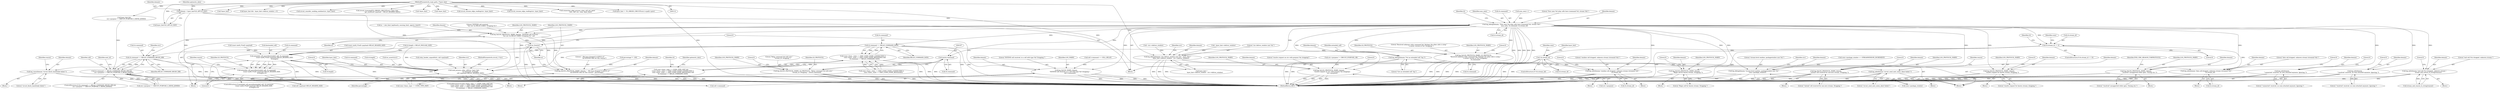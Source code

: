 digraph "0_tor_56a7c5bc15e0447203a491c1ee37de9939ad1dcd@API" {
"1000126" [label="(Call,domain = layer_hint?LD_APP:LD_EXIT)"];
"1000118" [label="(MethodParameterIn,crypt_path_t *layer_hint)"];
"1000149" [label="(Call,log_debug(domain, \"Now seen %d relay cells here (command %d, stream %d).\",\n            num_seen, rh.command, rh.stream_id))"];
"1000174" [label="(Call,rh.stream_id == 0)"];
"1000406" [label="(Call,log_info(domain,\"data cell dropped, unknown stream (streamid %d).\",\n                 rh.stream_id))"];
"1000849" [label="(Call,!rh.stream_id)"];
"1000928" [label="(Call,log_info(domain,\"sendme cell dropped, unknown stream (streamid %d).\",\n                 rh.stream_id))"];
"1000196" [label="(Call,(int)rh.command)"];
"1000192" [label="(Call,log_fn(LOG_PROTOCOL_WARN, LD_PROTOCOL, \"Relay command %d with zero \"\n               \"stream_id. Dropping.\", (int)rh.command))"];
"1000237" [label="(Call,rh.command == RELAY_COMMAND_DATA)"];
"1000221" [label="(Call,(conn->base_.state == EXIT_CONN_STATE_CONNECTING ||\n         conn->base_.state == EXIT_CONN_STATE_RESOLVING) &&\n        rh.command == RELAY_COMMAND_DATA)"];
"1000213" [label="(Call,conn->base_.type == CONN_TYPE_EXIT &&\n        (conn->base_.state == EXIT_CONN_STATE_CONNECTING ||\n         conn->base_.state == EXIT_CONN_STATE_RESOLVING) &&\n        rh.command == RELAY_COMMAND_DATA)"];
"1000314" [label="(Call,rh.command == RELAY_COMMAND_BEGIN_DIR)"];
"1000313" [label="(Call,rh.command == RELAY_COMMAND_BEGIN_DIR &&\n          circ->purpose != CIRCUIT_PURPOSE_S_REND_JOINED)"];
"1000659" [label="(Call,extended_cell_parse(&extended_cell, rh.command,\n                        (const uint8_t*)cell->payload+RELAY_HEADER_SIZE,\n                        rh.length))"];
"1000658" [label="(Call,extended_cell_parse(&extended_cell, rh.command,\n                        (const uint8_t*)cell->payload+RELAY_HEADER_SIZE,\n                        rh.length)<0)"];
"1001039" [label="(Call,rend_process_relay_cell(circ, layer_hint,\n                              rh.command, rh.length,\n                              cell->payload+RELAY_HEADER_SIZE))"];
"1001055" [label="(Call,log_fn(LOG_PROTOCOL_WARN, LD_PROTOCOL,\n         \"Received unknown relay command %d. Perhaps the other side is using \"\n         \"a newer version of Tor? Dropping.\",\n         rh.command))"];
"1000306" [label="(Call,log_fn(LOG_PROTOCOL_WARN, domain,\n                \"Begin cell for known stream. Dropping.\"))"];
"1000388" [label="(Call,log_debug(domain,\"circ deliver_window now %d.\", layer_hint ?\n                layer_hint->deliver_window : circ->deliver_window))"];
"1000475" [label="(Call,log_info(domain,\"end cell (%s) dropped, unknown stream.\",\n                 stream_end_reason_to_string(reason)))"];
"1000558" [label="(Call,log_fn(LOG_PROTOCOL_WARN, domain,\n               \"'extend' cell received for non-zero stream. Dropping.\"))"];
"1000613" [label="(Call,log_fn(LOG_PROTOCOL_WARN, domain, \"EXTEND cell received, \"\n                   \"but not via RELAY_EARLY. Dropping.%s\", m))"];
"1000618" [label="(Call,log_fn(LOG_PROTOCOL_WARN, domain, \"  (We have dropped %.02f%% of \"\n                   \"all EXTEND cells for this reason)\", percentage))"];
"1000623" [label="(Call,tor_free(m))"];
"1000627" [label="(Call,log_fn(LOG_WARN, domain,\n                 \"EXTEND cell received, in a cell with type %d! Dropping.\",\n                 cell->command))"];
"1000652" [label="(Call,log_debug(domain,\"Got an extended cell! Yay.\"))"];
"1000696" [label="(Call,log_warn(domain,\"circuit_finish_handshake failed.\"))"];
"1000710" [label="(Call,log_info(domain,\"circuit_send_next_onion_skin() failed.\"))"];
"1000842" [label="(Call,log_info(domain,\n               \"'connected' received, no conn attached anymore. Ignoring.\"))"];
"1000941" [label="(Call,log_debug(domain,\"stream-level sendme, packagewindow now %d.\",\n                conn->package_window))"];
"1000985" [label="(Call,log_fn(LOG_PROTOCOL_WARN, domain,\n               \"resolve request for known stream; dropping.\"))"];
"1000999" [label="(Call,log_fn(LOG_PROTOCOL_WARN, domain,\n               \"resolve request on circ with purpose %d; dropping\",\n               circ->purpose))"];
"1001018" [label="(Call,log_fn(LOG_PROTOCOL_WARN, domain,\n               \"'resolved' unsupported while open. Closing circ.\"))"];
"1001025" [label="(Call,log_info(domain,\n               \"'resolved' received, no conn attached anymore. Ignoring.\"))"];
"1000629" [label="(Identifier,domain)"];
"1000251" [label="(Identifier,rh)"];
"1000363" [label="(Call,!layer_hint)"];
"1000388" [label="(Call,log_debug(domain,\"circ deliver_window now %d.\", layer_hint ?\n                layer_hint->deliver_window : circ->deliver_window))"];
"1000662" [label="(Call,rh.command)"];
"1001027" [label="(Literal,\"'resolved' received, no conn attached anymore. Ignoring.\")"];
"1000391" [label="(Call,layer_hint ?\n                layer_hint->deliver_window : circ->deliver_window)"];
"1000354" [label="(Call,layer_hint && --layer_hint->deliver_window < 0)"];
"1000696" [label="(Call,log_warn(domain,\"circuit_finish_handshake failed.\"))"];
"1000184" [label="(Block,)"];
"1000127" [label="(Identifier,domain)"];
"1001039" [label="(Call,rend_process_relay_cell(circ, layer_hint,\n                              rh.command, rh.length,\n                              cell->payload+RELAY_HEADER_SIZE))"];
"1000222" [label="(Call,conn->base_.state == EXIT_CONN_STATE_CONNECTING ||\n         conn->base_.state == EXIT_CONN_STATE_RESOLVING)"];
"1001063" [label="(Literal,0)"];
"1000141" [label="(Call,relay_header_unpack(&rh, cell->payload))"];
"1000478" [label="(Call,stream_end_reason_to_string(reason))"];
"1000267" [label="(Call,layer_hint &&\n          circ->purpose != CIRCUIT_PURPOSE_S_REND_JOINED)"];
"1000850" [label="(Call,rh.stream_id)"];
"1001059" [label="(Call,rh.command)"];
"1000389" [label="(Identifier,domain)"];
"1000206" [label="(Identifier,conn)"];
"1001018" [label="(Call,log_fn(LOG_PROTOCOL_WARN, domain,\n               \"'resolved' unsupported while open. Closing circ.\"))"];
"1000315" [label="(Call,rh.command)"];
"1000202" [label="(Literal,0)"];
"1000613" [label="(Call,log_fn(LOG_PROTOCOL_WARN, domain, \"EXTEND cell received, \"\n                   \"but not via RELAY_EARLY. Dropping.%s\", m))"];
"1000926" [label="(Identifier,conn)"];
"1000151" [label="(Literal,\"Now seen %d relay cells here (command %d, stream %d).\")"];
"1000214" [label="(Call,conn->base_.type == CONN_TYPE_EXIT)"];
"1000843" [label="(Identifier,domain)"];
"1000150" [label="(Identifier,domain)"];
"1000309" [label="(Literal,\"Begin cell for known stream. Dropping.\")"];
"1000990" [label="(Literal,0)"];
"1000135" [label="(Identifier,optimistic_data)"];
"1000357" [label="(Call,--layer_hint->deliver_window)"];
"1000306" [label="(Call,log_fn(LOG_PROTOCOL_WARN, domain,\n                \"Begin cell for known stream. Dropping.\"))"];
"1000390" [label="(Literal,\"circ deliver_window now %d.\")"];
"1000399" [label="(Call,circuit_consider_sending_sendme(circ, layer_hint))"];
"1000241" [label="(Identifier,RELAY_COMMAND_DATA)"];
"1000558" [label="(Call,log_fn(LOG_PROTOCOL_WARN, domain,\n               \"'extend' cell received for non-zero stream. Dropping.\"))"];
"1000196" [label="(Call,(int)rh.command)"];
"1000192" [label="(Call,log_fn(LOG_PROTOCOL_WARN, LD_PROTOCOL, \"Relay command %d with zero \"\n               \"stream_id. Dropping.\", (int)rh.command))"];
"1000312" [label="(ControlStructure,if (rh.command == RELAY_COMMAND_BEGIN_DIR &&\n          circ->purpose != CIRCUIT_PURPOSE_S_REND_JOINED))"];
"1000984" [label="(Block,)"];
"1000712" [label="(Literal,\"circuit_send_next_onion_skin() failed.\")"];
"1001057" [label="(Identifier,LD_PROTOCOL)"];
"1000686" [label="(Identifier,reason)"];
"1000195" [label="(Literal,\"Relay command %d with zero \"\n               \"stream_id. Dropping.\")"];
"1000305" [label="(Block,)"];
"1000563" [label="(Literal,0)"];
"1000635" [label="(Literal,0)"];
"1000198" [label="(Call,rh.command)"];
"1000194" [label="(Identifier,LD_PROTOCOL)"];
"1000665" [label="(Call,(const uint8_t*)cell->payload+RELAY_HEADER_SIZE)"];
"1000819" [label="(Call,circuit_truncated(TO_ORIGIN_CIRCUIT(circ), layer_hint,\n                        get_uint8(cell->payload + RELAY_HEADER_SIZE)))"];
"1000407" [label="(Identifier,domain)"];
"1000623" [label="(Call,tor_free(m))"];
"1000987" [label="(Identifier,domain)"];
"1000408" [label="(Literal,\"data cell dropped, unknown stream (streamid %d).\")"];
"1001001" [label="(Identifier,domain)"];
"1001064" [label="(MethodReturn,RET)"];
"1000560" [label="(Identifier,domain)"];
"1001002" [label="(Literal,\"resolve request on circ with purpose %d; dropping\")"];
"1000126" [label="(Call,domain = layer_hint?LD_APP:LD_EXIT)"];
"1001021" [label="(Literal,\"'resolved' unsupported while open. Closing circ.\")"];
"1000476" [label="(Identifier,domain)"];
"1000617" [label="(Identifier,m)"];
"1000213" [label="(Call,conn->base_.type == CONN_TYPE_EXIT &&\n        (conn->base_.state == EXIT_CONN_STATE_CONNECTING ||\n         conn->base_.state == EXIT_CONN_STATE_RESOLVING) &&\n        rh.command == RELAY_COMMAND_DATA)"];
"1000409" [label="(Call,rh.stream_id)"];
"1000559" [label="(Identifier,LOG_PROTOCOL_WARN)"];
"1000675" [label="(Literal,0)"];
"1001055" [label="(Call,log_fn(LOG_PROTOCOL_WARN, LD_PROTOCOL,\n         \"Received unknown relay command %d. Perhaps the other side is using \"\n         \"a newer version of Tor? Dropping.\",\n         rh.command))"];
"1000311" [label="(Literal,0)"];
"1000993" [label="(Call,circ->purpose != CIRCUIT_PURPOSE_OR)"];
"1000308" [label="(Identifier,domain)"];
"1000119" [label="(Block,)"];
"1000643" [label="(Call,!layer_hint)"];
"1001048" [label="(Call,cell->payload+RELAY_HEADER_SIZE)"];
"1000622" [label="(Identifier,percentage)"];
"1000162" [label="(Identifier,rh)"];
"1000260" [label="(Block,)"];
"1000678" [label="(Identifier,LD_PROTOCOL)"];
"1000985" [label="(Call,log_fn(LOG_PROTOCOL_WARN, domain,\n               \"resolve request for known stream; dropping.\"))"];
"1001040" [label="(Identifier,circ)"];
"1000659" [label="(Call,extended_cell_parse(&extended_cell, rh.command,\n                        (const uint8_t*)cell->payload+RELAY_HEADER_SIZE,\n                        rh.length))"];
"1000307" [label="(Identifier,LOG_PROTOCOL_WARN)"];
"1000477" [label="(Literal,\"end cell (%s) dropped, unknown stream.\")"];
"1000152" [label="(Identifier,num_seen)"];
"1000618" [label="(Call,log_fn(LOG_PROTOCOL_WARN, domain, \"  (We have dropped %.02f%% of \"\n                   \"all EXTEND cells for this reason)\", percentage))"];
"1000842" [label="(Call,log_info(domain,\n               \"'connected' received, no conn attached anymore. Ignoring.\"))"];
"1000595" [label="(Call,m = rate_limit_log(&early_warning_limit, approx_time()))"];
"1000610" [label="(Call,percentage *= 100)"];
"1000658" [label="(Call,extended_cell_parse(&extended_cell, rh.command,\n                        (const uint8_t*)cell->payload+RELAY_HEADER_SIZE,\n                        rh.length)<0)"];
"1000998" [label="(Block,)"];
"1000212" [label="(ControlStructure,if (conn->base_.type == CONN_TYPE_EXIT &&\n        (conn->base_.state == EXIT_CONN_STATE_CONNECTING ||\n         conn->base_.state == EXIT_CONN_STATE_RESOLVING) &&\n        rh.command == RELAY_COMMAND_DATA))"];
"1000653" [label="(Identifier,domain)"];
"1000153" [label="(Call,rh.command)"];
"1000695" [label="(Block,)"];
"1000475" [label="(Call,log_info(domain,\"end cell (%s) dropped, unknown stream.\",\n                 stream_end_reason_to_string(reason)))"];
"1000855" [label="(Identifier,layer_hint)"];
"1000927" [label="(Block,)"];
"1000810" [label="(Call,!layer_hint)"];
"1001058" [label="(Literal,\"Received unknown relay command %d. Perhaps the other side is using \"\n         \"a newer version of Tor? Dropping.\")"];
"1000630" [label="(Literal,\"EXTEND cell received, in a cell with type %d! Dropping.\")"];
"1000627" [label="(Call,log_fn(LOG_WARN, domain,\n                 \"EXTEND cell received, in a cell with type %d! Dropping.\",\n                 cell->command))"];
"1000919" [label="(Call,circuit_resume_edge_reading(circ, layer_hint))"];
"1000884" [label="(Call,circuit_resume_edge_reading(circ, layer_hint))"];
"1000160" [label="(Call,rh.length > RELAY_PAYLOAD_SIZE)"];
"1000626" [label="(Block,)"];
"1000116" [label="(MethodParameterIn,circuit_t *circ)"];
"1000654" [label="(Literal,\"Got an extended cell! Yay.\")"];
"1001054" [label="(Literal,0)"];
"1000615" [label="(Identifier,domain)"];
"1000848" [label="(ControlStructure,if (!rh.stream_id))"];
"1000347" [label="(Identifier,cell)"];
"1000249" [label="(Call,connection_edge_process_relay_cell_not_open(\n               &rh, cell, circ, conn, layer_hint))"];
"1001003" [label="(Call,circ->purpose)"];
"1000846" [label="(Literal,0)"];
"1001041" [label="(Identifier,layer_hint)"];
"1000928" [label="(Call,log_info(domain,\"sendme cell dropped, unknown stream (streamid %d).\",\n                 rh.stream_id))"];
"1001007" [label="(Literal,0)"];
"1000244" [label="(Identifier,optimistic_data)"];
"1000557" [label="(Block,)"];
"1000149" [label="(Call,log_debug(domain, \"Now seen %d relay cells here (command %d, stream %d).\",\n            num_seen, rh.command, rh.stream_id))"];
"1000406" [label="(Call,log_info(domain,\"data cell dropped, unknown stream (streamid %d).\",\n                 rh.stream_id))"];
"1000949" [label="(Identifier,circ)"];
"1001042" [label="(Call,rh.command)"];
"1000661" [label="(Identifier,extended_cell)"];
"1000474" [label="(Block,)"];
"1000601" [label="(Block,)"];
"1000619" [label="(Identifier,LOG_PROTOCOL_WARN)"];
"1000628" [label="(Identifier,LOG_WARN)"];
"1000288" [label="(Call,layer_hint != TO_ORIGIN_CIRCUIT(circ)->cpath->prev)"];
"1000986" [label="(Identifier,LOG_PROTOCOL_WARN)"];
"1000319" [label="(Call,circ->purpose != CIRCUIT_PURPOSE_S_REND_JOINED)"];
"1001025" [label="(Call,log_info(domain,\n               \"'resolved' received, no conn attached anymore. Ignoring.\"))"];
"1001029" [label="(Literal,0)"];
"1000631" [label="(Call,cell->command)"];
"1000941" [label="(Call,log_debug(domain,\"stream-level sendme, packagewindow now %d.\",\n                conn->package_window))"];
"1000710" [label="(Call,log_info(domain,\"circuit_send_next_onion_skin() failed.\"))"];
"1000942" [label="(Identifier,domain)"];
"1000405" [label="(Block,)"];
"1000714" [label="(Identifier,reason)"];
"1000709" [label="(Block,)"];
"1000221" [label="(Call,(conn->base_.state == EXIT_CONN_STATE_CONNECTING ||\n         conn->base_.state == EXIT_CONN_STATE_RESOLVING) &&\n        rh.command == RELAY_COMMAND_DATA)"];
"1001045" [label="(Call,rh.length)"];
"1000327" [label="(Identifier,next_id)"];
"1000147" [label="(Call,num_seen++)"];
"1000586" [label="(Call,cell->command == CELL_RELAY)"];
"1000616" [label="(Literal,\"EXTEND cell received, \"\n                   \"but not via RELAY_EARLY. Dropping.%s\")"];
"1001056" [label="(Identifier,LOG_PROTOCOL_WARN)"];
"1000193" [label="(Identifier,LOG_PROTOCOL_WARN)"];
"1000988" [label="(Literal,\"resolve request for known stream; dropping.\")"];
"1000238" [label="(Call,rh.command)"];
"1000697" [label="(Identifier,domain)"];
"1001017" [label="(Block,)"];
"1000139" [label="(Call,tor_assert(circ))"];
"1000175" [label="(Call,rh.stream_id)"];
"1000481" [label="(Literal,0)"];
"1000614" [label="(Identifier,LOG_PROTOCOL_WARN)"];
"1000698" [label="(Literal,\"circuit_finish_handshake failed.\")"];
"1000620" [label="(Identifier,domain)"];
"1000621" [label="(Literal,\"  (We have dropped %.02f%% of \"\n                   \"all EXTEND cells for this reason)\")"];
"1000711" [label="(Identifier,domain)"];
"1000178" [label="(Literal,0)"];
"1000237" [label="(Call,rh.command == RELAY_COMMAND_DATA)"];
"1000935" [label="(Literal,0)"];
"1000931" [label="(Call,rh.stream_id)"];
"1000118" [label="(MethodParameterIn,crypt_path_t *layer_hint)"];
"1000936" [label="(Call,conn->package_window += STREAMWINDOW_INCREMENT)"];
"1000944" [label="(Call,conn->package_window)"];
"1000413" [label="(Literal,0)"];
"1000672" [label="(Call,rh.length)"];
"1001024" [label="(Identifier,END_CIRC_REASON_TORPROTOCOL)"];
"1001000" [label="(Identifier,LOG_PROTOCOL_WARN)"];
"1000318" [label="(Identifier,RELAY_COMMAND_BEGIN_DIR)"];
"1000999" [label="(Call,log_fn(LOG_PROTOCOL_WARN, domain,\n               \"resolve request on circ with purpose %d; dropping\",\n               circ->purpose))"];
"1000930" [label="(Literal,\"sendme cell dropped, unknown stream (streamid %d).\")"];
"1000929" [label="(Identifier,domain)"];
"1000561" [label="(Literal,\"'extend' cell received for non-zero stream. Dropping.\")"];
"1000666" [label="(Call,(const uint8_t*)cell->payload)"];
"1000700" [label="(Identifier,reason)"];
"1000156" [label="(Call,rh.stream_id)"];
"1001026" [label="(Identifier,domain)"];
"1000652" [label="(Call,log_debug(domain,\"Got an extended cell! Yay.\"))"];
"1000660" [label="(Call,&extended_cell)"];
"1000366" [label="(Call,--circ->deliver_window)"];
"1000624" [label="(Identifier,m)"];
"1000400" [label="(Identifier,circ)"];
"1000321" [label="(Identifier,circ)"];
"1000174" [label="(Call,rh.stream_id == 0)"];
"1000314" [label="(Call,rh.command == RELAY_COMMAND_BEGIN_DIR)"];
"1000173" [label="(ControlStructure,if (rh.stream_id == 0))"];
"1001019" [label="(Identifier,LOG_PROTOCOL_WARN)"];
"1000943" [label="(Literal,\"stream-level sendme, packagewindow now %d.\")"];
"1001020" [label="(Identifier,domain)"];
"1000313" [label="(Call,rh.command == RELAY_COMMAND_BEGIN_DIR &&\n          circ->purpose != CIRCUIT_PURPOSE_S_REND_JOINED)"];
"1000657" [label="(ControlStructure,if (extended_cell_parse(&extended_cell, rh.command,\n                        (const uint8_t*)cell->payload+RELAY_HEADER_SIZE,\n                        rh.length)<0))"];
"1000844" [label="(Literal,\"'connected' received, no conn attached anymore. Ignoring.\")"];
"1000128" [label="(Call,layer_hint?LD_APP:LD_EXIT)"];
"1000849" [label="(Call,!rh.stream_id)"];
"1000182" [label="(Identifier,rh)"];
"1000126" -> "1000119"  [label="AST: "];
"1000126" -> "1000128"  [label="CFG: "];
"1000127" -> "1000126"  [label="AST: "];
"1000128" -> "1000126"  [label="AST: "];
"1000135" -> "1000126"  [label="CFG: "];
"1000126" -> "1001064"  [label="DDG: "];
"1000118" -> "1000126"  [label="DDG: "];
"1000126" -> "1000149"  [label="DDG: "];
"1000118" -> "1000114"  [label="AST: "];
"1000118" -> "1001064"  [label="DDG: "];
"1000118" -> "1000128"  [label="DDG: "];
"1000118" -> "1000249"  [label="DDG: "];
"1000118" -> "1000267"  [label="DDG: "];
"1000118" -> "1000288"  [label="DDG: "];
"1000118" -> "1000354"  [label="DDG: "];
"1000118" -> "1000363"  [label="DDG: "];
"1000118" -> "1000388"  [label="DDG: "];
"1000118" -> "1000391"  [label="DDG: "];
"1000118" -> "1000399"  [label="DDG: "];
"1000118" -> "1000643"  [label="DDG: "];
"1000118" -> "1000810"  [label="DDG: "];
"1000118" -> "1000819"  [label="DDG: "];
"1000118" -> "1000884"  [label="DDG: "];
"1000118" -> "1000919"  [label="DDG: "];
"1000118" -> "1001039"  [label="DDG: "];
"1000149" -> "1000119"  [label="AST: "];
"1000149" -> "1000156"  [label="CFG: "];
"1000150" -> "1000149"  [label="AST: "];
"1000151" -> "1000149"  [label="AST: "];
"1000152" -> "1000149"  [label="AST: "];
"1000153" -> "1000149"  [label="AST: "];
"1000156" -> "1000149"  [label="AST: "];
"1000162" -> "1000149"  [label="CFG: "];
"1000149" -> "1001064"  [label="DDG: "];
"1000149" -> "1001064"  [label="DDG: "];
"1000149" -> "1001064"  [label="DDG: "];
"1000149" -> "1001064"  [label="DDG: "];
"1000149" -> "1001064"  [label="DDG: "];
"1000147" -> "1000149"  [label="DDG: "];
"1000149" -> "1000174"  [label="DDG: "];
"1000149" -> "1000196"  [label="DDG: "];
"1000149" -> "1000237"  [label="DDG: "];
"1000149" -> "1000306"  [label="DDG: "];
"1000149" -> "1000314"  [label="DDG: "];
"1000149" -> "1000388"  [label="DDG: "];
"1000149" -> "1000475"  [label="DDG: "];
"1000149" -> "1000558"  [label="DDG: "];
"1000149" -> "1000613"  [label="DDG: "];
"1000149" -> "1000627"  [label="DDG: "];
"1000149" -> "1000652"  [label="DDG: "];
"1000149" -> "1000659"  [label="DDG: "];
"1000149" -> "1000842"  [label="DDG: "];
"1000149" -> "1000928"  [label="DDG: "];
"1000149" -> "1000941"  [label="DDG: "];
"1000149" -> "1000985"  [label="DDG: "];
"1000149" -> "1000999"  [label="DDG: "];
"1000149" -> "1001018"  [label="DDG: "];
"1000149" -> "1001025"  [label="DDG: "];
"1000149" -> "1001039"  [label="DDG: "];
"1000149" -> "1001055"  [label="DDG: "];
"1000174" -> "1000173"  [label="AST: "];
"1000174" -> "1000178"  [label="CFG: "];
"1000175" -> "1000174"  [label="AST: "];
"1000178" -> "1000174"  [label="AST: "];
"1000182" -> "1000174"  [label="CFG: "];
"1000206" -> "1000174"  [label="CFG: "];
"1000174" -> "1001064"  [label="DDG: "];
"1000174" -> "1001064"  [label="DDG: "];
"1000174" -> "1000406"  [label="DDG: "];
"1000174" -> "1000849"  [label="DDG: "];
"1000406" -> "1000405"  [label="AST: "];
"1000406" -> "1000409"  [label="CFG: "];
"1000407" -> "1000406"  [label="AST: "];
"1000408" -> "1000406"  [label="AST: "];
"1000409" -> "1000406"  [label="AST: "];
"1000413" -> "1000406"  [label="CFG: "];
"1000406" -> "1001064"  [label="DDG: "];
"1000406" -> "1001064"  [label="DDG: "];
"1000406" -> "1001064"  [label="DDG: "];
"1000388" -> "1000406"  [label="DDG: "];
"1000849" -> "1000848"  [label="AST: "];
"1000849" -> "1000850"  [label="CFG: "];
"1000850" -> "1000849"  [label="AST: "];
"1000855" -> "1000849"  [label="CFG: "];
"1000926" -> "1000849"  [label="CFG: "];
"1000849" -> "1001064"  [label="DDG: "];
"1000849" -> "1001064"  [label="DDG: "];
"1000849" -> "1000928"  [label="DDG: "];
"1000928" -> "1000927"  [label="AST: "];
"1000928" -> "1000931"  [label="CFG: "];
"1000929" -> "1000928"  [label="AST: "];
"1000930" -> "1000928"  [label="AST: "];
"1000931" -> "1000928"  [label="AST: "];
"1000935" -> "1000928"  [label="CFG: "];
"1000928" -> "1001064"  [label="DDG: "];
"1000928" -> "1001064"  [label="DDG: "];
"1000928" -> "1001064"  [label="DDG: "];
"1000196" -> "1000192"  [label="AST: "];
"1000196" -> "1000198"  [label="CFG: "];
"1000197" -> "1000196"  [label="AST: "];
"1000198" -> "1000196"  [label="AST: "];
"1000192" -> "1000196"  [label="CFG: "];
"1000196" -> "1001064"  [label="DDG: "];
"1000196" -> "1000192"  [label="DDG: "];
"1000192" -> "1000184"  [label="AST: "];
"1000193" -> "1000192"  [label="AST: "];
"1000194" -> "1000192"  [label="AST: "];
"1000195" -> "1000192"  [label="AST: "];
"1000202" -> "1000192"  [label="CFG: "];
"1000192" -> "1001064"  [label="DDG: "];
"1000192" -> "1001064"  [label="DDG: "];
"1000192" -> "1001064"  [label="DDG: "];
"1000192" -> "1001064"  [label="DDG: "];
"1000237" -> "1000221"  [label="AST: "];
"1000237" -> "1000241"  [label="CFG: "];
"1000238" -> "1000237"  [label="AST: "];
"1000241" -> "1000237"  [label="AST: "];
"1000221" -> "1000237"  [label="CFG: "];
"1000237" -> "1001064"  [label="DDG: "];
"1000237" -> "1001064"  [label="DDG: "];
"1000237" -> "1000221"  [label="DDG: "];
"1000237" -> "1000221"  [label="DDG: "];
"1000237" -> "1000314"  [label="DDG: "];
"1000237" -> "1000659"  [label="DDG: "];
"1000237" -> "1001039"  [label="DDG: "];
"1000237" -> "1001055"  [label="DDG: "];
"1000221" -> "1000213"  [label="AST: "];
"1000221" -> "1000222"  [label="CFG: "];
"1000222" -> "1000221"  [label="AST: "];
"1000213" -> "1000221"  [label="CFG: "];
"1000221" -> "1001064"  [label="DDG: "];
"1000221" -> "1001064"  [label="DDG: "];
"1000221" -> "1000213"  [label="DDG: "];
"1000221" -> "1000213"  [label="DDG: "];
"1000222" -> "1000221"  [label="DDG: "];
"1000222" -> "1000221"  [label="DDG: "];
"1000213" -> "1000212"  [label="AST: "];
"1000213" -> "1000214"  [label="CFG: "];
"1000214" -> "1000213"  [label="AST: "];
"1000244" -> "1000213"  [label="CFG: "];
"1000251" -> "1000213"  [label="CFG: "];
"1000213" -> "1001064"  [label="DDG: "];
"1000213" -> "1001064"  [label="DDG: "];
"1000213" -> "1001064"  [label="DDG: "];
"1000214" -> "1000213"  [label="DDG: "];
"1000214" -> "1000213"  [label="DDG: "];
"1000314" -> "1000313"  [label="AST: "];
"1000314" -> "1000318"  [label="CFG: "];
"1000315" -> "1000314"  [label="AST: "];
"1000318" -> "1000314"  [label="AST: "];
"1000321" -> "1000314"  [label="CFG: "];
"1000313" -> "1000314"  [label="CFG: "];
"1000314" -> "1001064"  [label="DDG: "];
"1000314" -> "1001064"  [label="DDG: "];
"1000314" -> "1000313"  [label="DDG: "];
"1000314" -> "1000313"  [label="DDG: "];
"1000313" -> "1000312"  [label="AST: "];
"1000313" -> "1000319"  [label="CFG: "];
"1000319" -> "1000313"  [label="AST: "];
"1000327" -> "1000313"  [label="CFG: "];
"1000347" -> "1000313"  [label="CFG: "];
"1000313" -> "1001064"  [label="DDG: "];
"1000313" -> "1001064"  [label="DDG: "];
"1000313" -> "1001064"  [label="DDG: "];
"1000319" -> "1000313"  [label="DDG: "];
"1000319" -> "1000313"  [label="DDG: "];
"1000267" -> "1000313"  [label="DDG: "];
"1000659" -> "1000658"  [label="AST: "];
"1000659" -> "1000672"  [label="CFG: "];
"1000660" -> "1000659"  [label="AST: "];
"1000662" -> "1000659"  [label="AST: "];
"1000665" -> "1000659"  [label="AST: "];
"1000672" -> "1000659"  [label="AST: "];
"1000675" -> "1000659"  [label="CFG: "];
"1000659" -> "1001064"  [label="DDG: "];
"1000659" -> "1001064"  [label="DDG: "];
"1000659" -> "1001064"  [label="DDG: "];
"1000659" -> "1001064"  [label="DDG: "];
"1000659" -> "1000658"  [label="DDG: "];
"1000659" -> "1000658"  [label="DDG: "];
"1000659" -> "1000658"  [label="DDG: "];
"1000659" -> "1000658"  [label="DDG: "];
"1000666" -> "1000659"  [label="DDG: "];
"1000160" -> "1000659"  [label="DDG: "];
"1000658" -> "1000657"  [label="AST: "];
"1000658" -> "1000675"  [label="CFG: "];
"1000675" -> "1000658"  [label="AST: "];
"1000678" -> "1000658"  [label="CFG: "];
"1000686" -> "1000658"  [label="CFG: "];
"1000658" -> "1001064"  [label="DDG: "];
"1000658" -> "1001064"  [label="DDG: "];
"1001039" -> "1000260"  [label="AST: "];
"1001039" -> "1001048"  [label="CFG: "];
"1001040" -> "1001039"  [label="AST: "];
"1001041" -> "1001039"  [label="AST: "];
"1001042" -> "1001039"  [label="AST: "];
"1001045" -> "1001039"  [label="AST: "];
"1001048" -> "1001039"  [label="AST: "];
"1001054" -> "1001039"  [label="CFG: "];
"1001039" -> "1001064"  [label="DDG: "];
"1001039" -> "1001064"  [label="DDG: "];
"1001039" -> "1001064"  [label="DDG: "];
"1001039" -> "1001064"  [label="DDG: "];
"1001039" -> "1001064"  [label="DDG: "];
"1001039" -> "1001064"  [label="DDG: "];
"1000139" -> "1001039"  [label="DDG: "];
"1000116" -> "1001039"  [label="DDG: "];
"1000160" -> "1001039"  [label="DDG: "];
"1000141" -> "1001039"  [label="DDG: "];
"1001055" -> "1000119"  [label="AST: "];
"1001055" -> "1001059"  [label="CFG: "];
"1001056" -> "1001055"  [label="AST: "];
"1001057" -> "1001055"  [label="AST: "];
"1001058" -> "1001055"  [label="AST: "];
"1001059" -> "1001055"  [label="AST: "];
"1001063" -> "1001055"  [label="CFG: "];
"1001055" -> "1001064"  [label="DDG: "];
"1001055" -> "1001064"  [label="DDG: "];
"1001055" -> "1001064"  [label="DDG: "];
"1001055" -> "1001064"  [label="DDG: "];
"1000306" -> "1000305"  [label="AST: "];
"1000306" -> "1000309"  [label="CFG: "];
"1000307" -> "1000306"  [label="AST: "];
"1000308" -> "1000306"  [label="AST: "];
"1000309" -> "1000306"  [label="AST: "];
"1000311" -> "1000306"  [label="CFG: "];
"1000306" -> "1001064"  [label="DDG: "];
"1000306" -> "1001064"  [label="DDG: "];
"1000306" -> "1001064"  [label="DDG: "];
"1000388" -> "1000260"  [label="AST: "];
"1000388" -> "1000391"  [label="CFG: "];
"1000389" -> "1000388"  [label="AST: "];
"1000390" -> "1000388"  [label="AST: "];
"1000391" -> "1000388"  [label="AST: "];
"1000400" -> "1000388"  [label="CFG: "];
"1000388" -> "1001064"  [label="DDG: "];
"1000388" -> "1001064"  [label="DDG: "];
"1000388" -> "1001064"  [label="DDG: "];
"1000357" -> "1000388"  [label="DDG: "];
"1000366" -> "1000388"  [label="DDG: "];
"1000475" -> "1000474"  [label="AST: "];
"1000475" -> "1000478"  [label="CFG: "];
"1000476" -> "1000475"  [label="AST: "];
"1000477" -> "1000475"  [label="AST: "];
"1000478" -> "1000475"  [label="AST: "];
"1000481" -> "1000475"  [label="CFG: "];
"1000475" -> "1001064"  [label="DDG: "];
"1000475" -> "1001064"  [label="DDG: "];
"1000475" -> "1001064"  [label="DDG: "];
"1000478" -> "1000475"  [label="DDG: "];
"1000558" -> "1000557"  [label="AST: "];
"1000558" -> "1000561"  [label="CFG: "];
"1000559" -> "1000558"  [label="AST: "];
"1000560" -> "1000558"  [label="AST: "];
"1000561" -> "1000558"  [label="AST: "];
"1000563" -> "1000558"  [label="CFG: "];
"1000558" -> "1001064"  [label="DDG: "];
"1000558" -> "1001064"  [label="DDG: "];
"1000558" -> "1001064"  [label="DDG: "];
"1000613" -> "1000601"  [label="AST: "];
"1000613" -> "1000617"  [label="CFG: "];
"1000614" -> "1000613"  [label="AST: "];
"1000615" -> "1000613"  [label="AST: "];
"1000616" -> "1000613"  [label="AST: "];
"1000617" -> "1000613"  [label="AST: "];
"1000619" -> "1000613"  [label="CFG: "];
"1000613" -> "1001064"  [label="DDG: "];
"1000595" -> "1000613"  [label="DDG: "];
"1000613" -> "1000618"  [label="DDG: "];
"1000613" -> "1000618"  [label="DDG: "];
"1000613" -> "1000623"  [label="DDG: "];
"1000618" -> "1000601"  [label="AST: "];
"1000618" -> "1000622"  [label="CFG: "];
"1000619" -> "1000618"  [label="AST: "];
"1000620" -> "1000618"  [label="AST: "];
"1000621" -> "1000618"  [label="AST: "];
"1000622" -> "1000618"  [label="AST: "];
"1000624" -> "1000618"  [label="CFG: "];
"1000618" -> "1001064"  [label="DDG: "];
"1000618" -> "1001064"  [label="DDG: "];
"1000618" -> "1001064"  [label="DDG: "];
"1000618" -> "1001064"  [label="DDG: "];
"1000610" -> "1000618"  [label="DDG: "];
"1000623" -> "1000601"  [label="AST: "];
"1000623" -> "1000624"  [label="CFG: "];
"1000624" -> "1000623"  [label="AST: "];
"1000635" -> "1000623"  [label="CFG: "];
"1000623" -> "1001064"  [label="DDG: "];
"1000623" -> "1001064"  [label="DDG: "];
"1000627" -> "1000626"  [label="AST: "];
"1000627" -> "1000631"  [label="CFG: "];
"1000628" -> "1000627"  [label="AST: "];
"1000629" -> "1000627"  [label="AST: "];
"1000630" -> "1000627"  [label="AST: "];
"1000631" -> "1000627"  [label="AST: "];
"1000635" -> "1000627"  [label="CFG: "];
"1000627" -> "1001064"  [label="DDG: "];
"1000627" -> "1001064"  [label="DDG: "];
"1000627" -> "1001064"  [label="DDG: "];
"1000627" -> "1001064"  [label="DDG: "];
"1000586" -> "1000627"  [label="DDG: "];
"1000652" -> "1000260"  [label="AST: "];
"1000652" -> "1000654"  [label="CFG: "];
"1000653" -> "1000652"  [label="AST: "];
"1000654" -> "1000652"  [label="AST: "];
"1000661" -> "1000652"  [label="CFG: "];
"1000652" -> "1001064"  [label="DDG: "];
"1000652" -> "1001064"  [label="DDG: "];
"1000652" -> "1000696"  [label="DDG: "];
"1000652" -> "1000710"  [label="DDG: "];
"1000696" -> "1000695"  [label="AST: "];
"1000696" -> "1000698"  [label="CFG: "];
"1000697" -> "1000696"  [label="AST: "];
"1000698" -> "1000696"  [label="AST: "];
"1000700" -> "1000696"  [label="CFG: "];
"1000696" -> "1001064"  [label="DDG: "];
"1000696" -> "1001064"  [label="DDG: "];
"1000710" -> "1000709"  [label="AST: "];
"1000710" -> "1000712"  [label="CFG: "];
"1000711" -> "1000710"  [label="AST: "];
"1000712" -> "1000710"  [label="AST: "];
"1000714" -> "1000710"  [label="CFG: "];
"1000710" -> "1001064"  [label="DDG: "];
"1000710" -> "1001064"  [label="DDG: "];
"1000842" -> "1000260"  [label="AST: "];
"1000842" -> "1000844"  [label="CFG: "];
"1000843" -> "1000842"  [label="AST: "];
"1000844" -> "1000842"  [label="AST: "];
"1000846" -> "1000842"  [label="CFG: "];
"1000842" -> "1001064"  [label="DDG: "];
"1000842" -> "1001064"  [label="DDG: "];
"1000941" -> "1000260"  [label="AST: "];
"1000941" -> "1000944"  [label="CFG: "];
"1000942" -> "1000941"  [label="AST: "];
"1000943" -> "1000941"  [label="AST: "];
"1000944" -> "1000941"  [label="AST: "];
"1000949" -> "1000941"  [label="CFG: "];
"1000941" -> "1001064"  [label="DDG: "];
"1000941" -> "1001064"  [label="DDG: "];
"1000941" -> "1001064"  [label="DDG: "];
"1000936" -> "1000941"  [label="DDG: "];
"1000985" -> "1000984"  [label="AST: "];
"1000985" -> "1000988"  [label="CFG: "];
"1000986" -> "1000985"  [label="AST: "];
"1000987" -> "1000985"  [label="AST: "];
"1000988" -> "1000985"  [label="AST: "];
"1000990" -> "1000985"  [label="CFG: "];
"1000985" -> "1001064"  [label="DDG: "];
"1000985" -> "1001064"  [label="DDG: "];
"1000985" -> "1001064"  [label="DDG: "];
"1000999" -> "1000998"  [label="AST: "];
"1000999" -> "1001003"  [label="CFG: "];
"1001000" -> "1000999"  [label="AST: "];
"1001001" -> "1000999"  [label="AST: "];
"1001002" -> "1000999"  [label="AST: "];
"1001003" -> "1000999"  [label="AST: "];
"1001007" -> "1000999"  [label="CFG: "];
"1000999" -> "1001064"  [label="DDG: "];
"1000999" -> "1001064"  [label="DDG: "];
"1000999" -> "1001064"  [label="DDG: "];
"1000999" -> "1001064"  [label="DDG: "];
"1000993" -> "1000999"  [label="DDG: "];
"1001018" -> "1001017"  [label="AST: "];
"1001018" -> "1001021"  [label="CFG: "];
"1001019" -> "1001018"  [label="AST: "];
"1001020" -> "1001018"  [label="AST: "];
"1001021" -> "1001018"  [label="AST: "];
"1001024" -> "1001018"  [label="CFG: "];
"1001018" -> "1001064"  [label="DDG: "];
"1001018" -> "1001064"  [label="DDG: "];
"1001018" -> "1001064"  [label="DDG: "];
"1001025" -> "1000260"  [label="AST: "];
"1001025" -> "1001027"  [label="CFG: "];
"1001026" -> "1001025"  [label="AST: "];
"1001027" -> "1001025"  [label="AST: "];
"1001029" -> "1001025"  [label="CFG: "];
"1001025" -> "1001064"  [label="DDG: "];
"1001025" -> "1001064"  [label="DDG: "];
}
